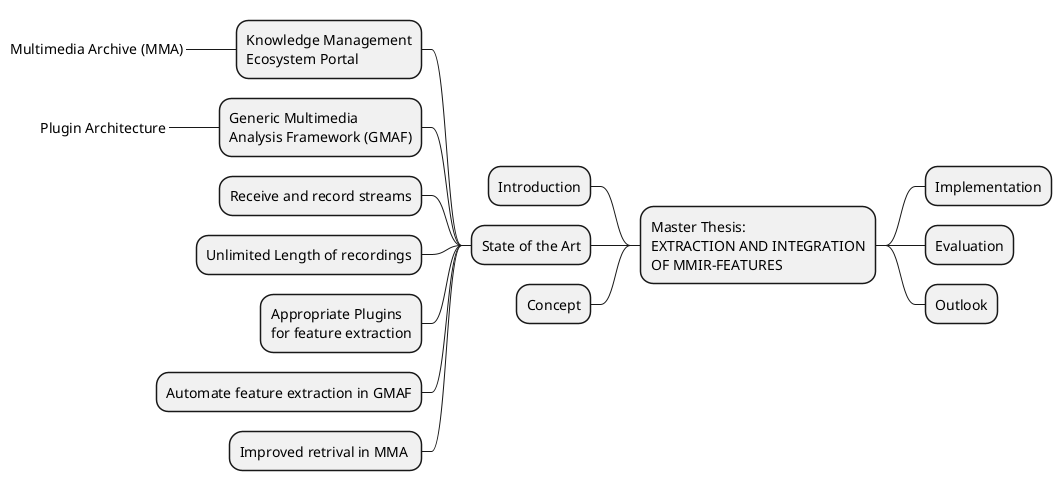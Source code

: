 @startmindmap
* Master Thesis:\nEXTRACTION AND INTEGRATION\nOF MMIR-FEATURES
-- Introduction

-- State of the Art
--- Knowledge Management\nEcosystem Portal
----_ Multimedia Archive (MMA)
--- Generic Multimedia\nAnalysis Framework (GMAF)
----_ Plugin Architecture
--- Receive and record streams
--- Unlimited Length of recordings
--- Appropriate Plugins\nfor feature extraction
--- Automate feature extraction in GMAF
--- Improved retrival in MMA 

-- Concept







** Implementation
** Evaluation
** Outlook


@endmindmap
